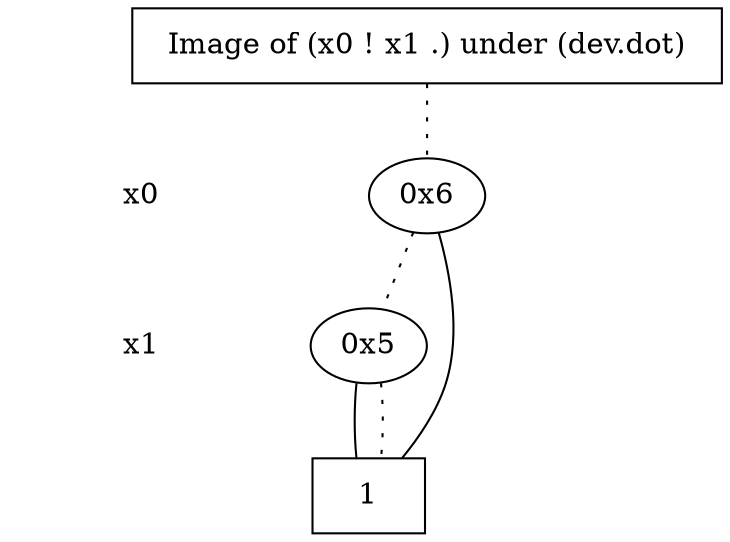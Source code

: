 digraph "DD" {
size = "7.5,10"
center = true;
edge [dir = none];
{ node [shape = plaintext];
  edge [style = invis];
  "CONST NODES" [style = invis];
" x0 " -> " x1 " -> "CONST NODES"; 
}
{ rank = same; node [shape = box]; edge [style = invis];
"  Image of (x0 ! x1 .) under (dev.dot)  "; }
{ rank = same; " x0 ";
"0x6";
}
{ rank = same; " x1 ";
"0x5";
}
{ rank = same; "CONST NODES";
{ node [shape = box]; "0";
}
}
"  Image of (x0 ! x1 .) under (dev.dot)  " -> "0x6" [style = dotted];
"0x6" -> "0";
"0x6" -> "0x5" [style = dotted];
"0x5" -> "0";
"0x5" -> "0" [style = dotted];
"0" [label = "1"];
}
